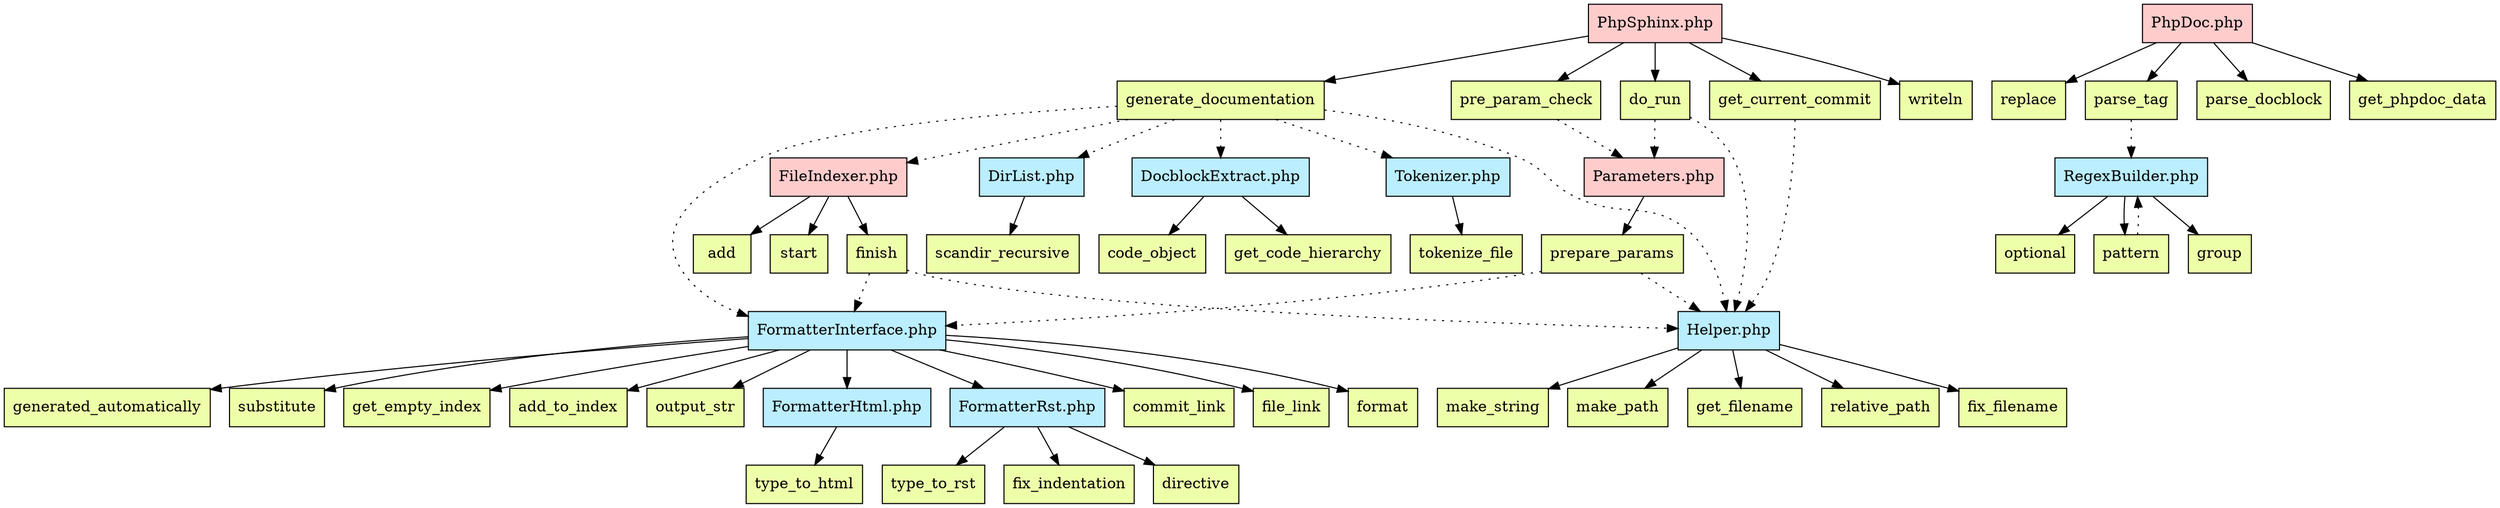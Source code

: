 digraph {
	node [style=filled, shape=box, fillcolor="#bbeeff"]

	"DirList.php"
	"DocblockExtract.php"
	"FormatterHtml.php"
	"FormatterInterface.php"
	"FormatterRst.php"
	"Helper.php"
	"RegexBuilder.php"
	"Tokenizer.php"

	node [style=filled, shape=box, fillcolor="#ffcccc"]

	"PhpDoc.php"
	"PhpSphinx.php"
	"Parameters.php"
	"FileIndexer.php"

	node [style=filled, shape=box, fillcolor="#eeffaa"]

	"scandir_recursive"
	"code_object"
	"get_code_hierarchy"
	"start"
	"add"
	"finish"
	"type_to_html"
	"commit_link"
	"file_link"
	"format"
	"generated_automatically"
	"substitute"
	"get_empty_index"
	"add_to_index"
	"output_str"
	"directive"
	"type_to_rst"
	"fix_indentation"
	"make_string"
	"make_path"
	"get_filename"
	"relative_path"
	"fix_filename"
	"prepare_params"
	"replace"
	"parse_tag"
	"parse_docblock"
	"get_phpdoc_data"
	"writeln"
	"pre_param_check"
	"do_run"
	"get_current_commit"
	"generate_documentation"
	"optional"
	"pattern"
	"group"
	"tokenize_file"

	"DirList.php" -> "scandir_recursive"
	"DocblockExtract.php" -> "code_object"
	"DocblockExtract.php" -> "get_code_hierarchy"
	"FileIndexer.php" -> "start"
	"FileIndexer.php" -> "add"
	"FileIndexer.php" -> "finish"
	"FormatterInterface.php" -> "commit_link"
	"FormatterInterface.php" -> "file_link"
	"FormatterInterface.php" -> "format"
	"FormatterInterface.php" -> "generated_automatically"
	"FormatterInterface.php" -> "substitute"
	"FormatterInterface.php" -> "get_empty_index"
	"FormatterInterface.php" -> "add_to_index"
	"FormatterInterface.php" -> "output_str"
	"FormatterInterface.php" -> "FormatterRst.php"
	"FormatterInterface.php" -> "FormatterHtml.php"
	"FormatterHtml.php" -> "type_to_html"
	"FormatterRst.php" -> "directive"
	"FormatterRst.php" -> "type_to_rst"
	"FormatterRst.php" -> "fix_indentation"
	"Helper.php" -> "make_string"
	"Helper.php" -> "make_path"
	"Helper.php" -> "get_filename"
	"Helper.php" -> "relative_path"
	"Helper.php" -> "fix_filename"
	"Parameters.php" -> "prepare_params"
	"PhpDoc.php" -> "replace"
	"PhpDoc.php" -> "parse_tag"
	"PhpDoc.php" -> "parse_docblock"
	"PhpDoc.php" -> "get_phpdoc_data"
	"PhpSphinx.php" -> "writeln"
	"PhpSphinx.php" -> "pre_param_check"
	"PhpSphinx.php" -> "do_run"
	"PhpSphinx.php" -> "get_current_commit"
	"PhpSphinx.php" -> "generate_documentation"
	"RegexBuilder.php" -> "optional"
	"RegexBuilder.php" -> "pattern"
	"RegexBuilder.php" -> "group"
	"Tokenizer.php" -> "tokenize_file"

	"finish" -> "FormatterInterface.php" [style=dotted]
	"finish" -> "Helper.php" [style=dotted]
	"prepare_params" -> "FormatterInterface.php" [style=dotted]
	"prepare_params" -> "Helper.php" [style=dotted]
	"pattern" -> "RegexBuilder.php" [style=dotted]
	"do_run" -> "Helper.php" [style=dotted]
	"get_current_commit" -> "Helper.php" [style=dotted]
	"generate_documentation" -> "FormatterInterface.php" [style=dotted]
	"generate_documentation" -> "DirList.php" [style=dotted]
	"generate_documentation" -> "Tokenizer.php" [style=dotted]
	"generate_documentation" -> "DocblockExtract.php" [style=dotted]
	"generate_documentation" -> "Helper.php" [style=dotted]
	"generate_documentation" -> "FileIndexer.php" [style=dotted]
	"pre_param_check" -> "Parameters.php" [style=dotted]
	"do_run" -> "Parameters.php" [style=dotted]
	"parse_tag" -> "RegexBuilder.php" [style=dotted]
}